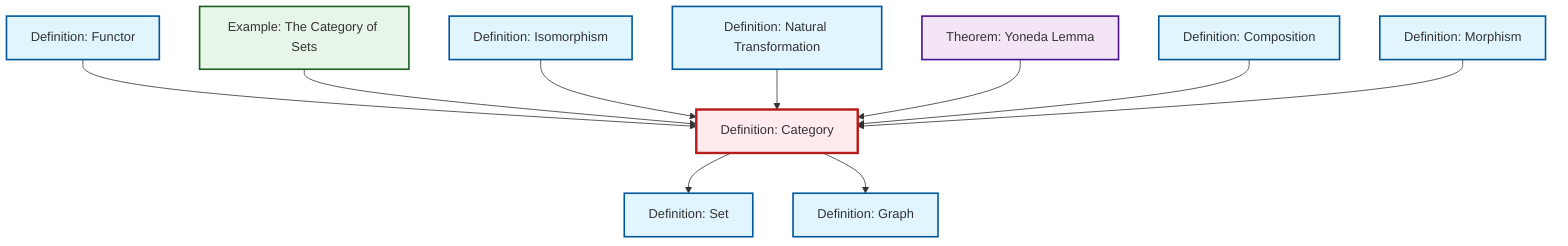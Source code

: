 graph TD
    classDef definition fill:#e1f5fe,stroke:#01579b,stroke-width:2px
    classDef theorem fill:#f3e5f5,stroke:#4a148c,stroke-width:2px
    classDef axiom fill:#fff3e0,stroke:#e65100,stroke-width:2px
    classDef example fill:#e8f5e9,stroke:#1b5e20,stroke-width:2px
    classDef current fill:#ffebee,stroke:#b71c1c,stroke-width:3px
    def-set["Definition: Set"]:::definition
    def-natural-transformation["Definition: Natural Transformation"]:::definition
    def-morphism["Definition: Morphism"]:::definition
    def-functor["Definition: Functor"]:::definition
    thm-yoneda["Theorem: Yoneda Lemma"]:::theorem
    def-category["Definition: Category"]:::definition
    ex-set-category["Example: The Category of Sets"]:::example
    def-composition["Definition: Composition"]:::definition
    def-graph["Definition: Graph"]:::definition
    def-isomorphism["Definition: Isomorphism"]:::definition
    def-category --> def-set
    def-functor --> def-category
    ex-set-category --> def-category
    def-category --> def-graph
    def-isomorphism --> def-category
    def-natural-transformation --> def-category
    thm-yoneda --> def-category
    def-composition --> def-category
    def-morphism --> def-category
    class def-category current